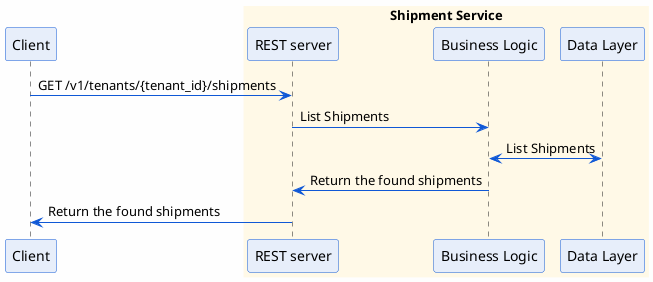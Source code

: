 @startuml List Shipments

scale max 1920 width

skinparam backgroundColor #fefefe
skinparam BoxPadding 6

skinparam sequence {
  ArrowColor #0F58D6
  ActorBorderColor #0F58D6
  BoxBackgroundColor #FFF9E7
  BoxBorderColor transparent
  GroupBackgroundColor transparent
  GroupBodyBackgroundColor transparent
  GroupBorderThickness 1
  ParticipantBackgroundColor #E7EEFA
  ParticipantBorderColor #0F58D6
}

participant "Client" as client

box "Shipment Service"
  participant "REST server" as rest
  participant "Business Logic" as logic
  participant "Data Layer" as datalayer
end box

client -> rest: GET /v1/tenants/{tenant_id}/shipments

rest -> logic: List Shipments
logic <-> datalayer: List Shipments
logic -> rest: Return the found shipments
rest -> client: Return the found shipments

@enduml